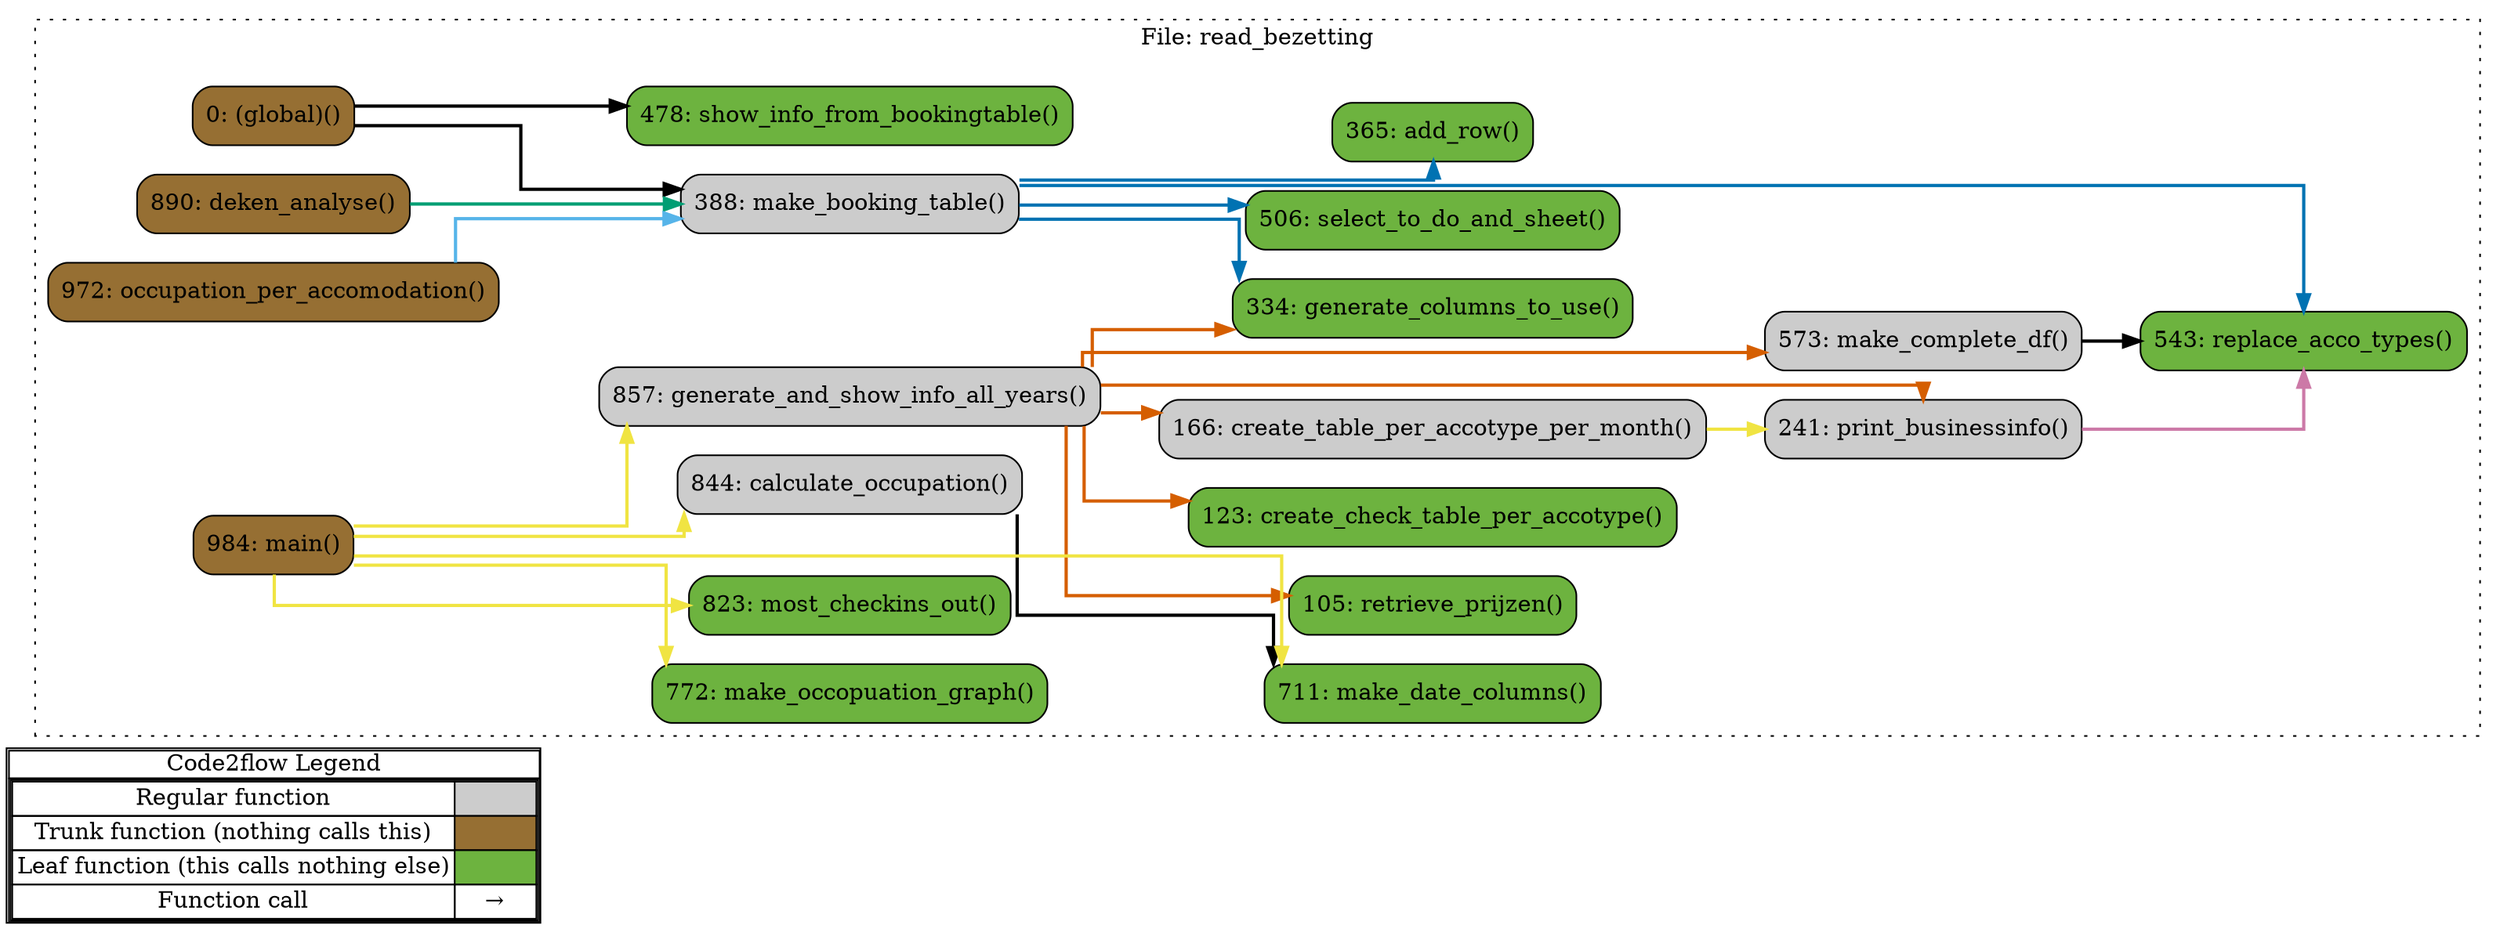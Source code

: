 digraph G {
concentrate=true;
splines="ortho";
rankdir="LR";
subgraph legend{
    rank = min;
    label = "legend";
    Legend [shape=none, margin=0, label = <
        <table cellspacing="0" cellpadding="0" border="1"><tr><td>Code2flow Legend</td></tr><tr><td>
        <table cellspacing="0">
        <tr><td>Regular function</td><td width="50px" bgcolor='#cccccc'></td></tr>
        <tr><td>Trunk function (nothing calls this)</td><td bgcolor='#966F33'></td></tr>
        <tr><td>Leaf function (this calls nothing else)</td><td bgcolor='#6db33f'></td></tr>
        <tr><td>Function call</td><td><font color='black'>&#8594;</font></td></tr>
        </table></td></tr></table>
        >];
}node_ed0d3ef0 [label="0: (global)()" name="read_bezetting::(global)" shape="rect" style="rounded,filled" fillcolor="#966F33" ];
node_6a85fe47 [label="365: add_row()" name="read_bezetting::add_row" shape="rect" style="rounded,filled" fillcolor="#6db33f" ];
node_f0013fe0 [label="844: calculate_occupation()" name="read_bezetting::calculate_occupation" shape="rect" style="rounded,filled" fillcolor="#cccccc" ];
node_18f6e5d1 [label="123: create_check_table_per_accotype()" name="read_bezetting::create_check_table_per_accotype" shape="rect" style="rounded,filled" fillcolor="#6db33f" ];
node_8247089c [label="166: create_table_per_accotype_per_month()" name="read_bezetting::create_table_per_accotype_per_month" shape="rect" style="rounded,filled" fillcolor="#cccccc" ];
node_10f390a3 [label="890: deken_analyse()" name="read_bezetting::deken_analyse" shape="rect" style="rounded,filled" fillcolor="#966F33" ];
node_58acc136 [label="857: generate_and_show_info_all_years()" name="read_bezetting::generate_and_show_info_all_years" shape="rect" style="rounded,filled" fillcolor="#cccccc" ];
node_c286f7d9 [label="334: generate_columns_to_use()" name="read_bezetting::generate_columns_to_use" shape="rect" style="rounded,filled" fillcolor="#6db33f" ];
node_7e764e84 [label="984: main()" name="read_bezetting::main" shape="rect" style="rounded,filled" fillcolor="#966F33" ];
node_f2814c85 [label="388: make_booking_table()" name="read_bezetting::make_booking_table" shape="rect" style="rounded,filled" fillcolor="#cccccc" ];
node_0e60d438 [label="573: make_complete_df()" name="read_bezetting::make_complete_df" shape="rect" style="rounded,filled" fillcolor="#cccccc" ];
node_3c618706 [label="711: make_date_columns()" name="read_bezetting::make_date_columns" shape="rect" style="rounded,filled" fillcolor="#6db33f" ];
node_565f4479 [label="772: make_occopuation_graph()" name="read_bezetting::make_occopuation_graph" shape="rect" style="rounded,filled" fillcolor="#6db33f" ];
node_621bc29a [label="823: most_checkins_out()" name="read_bezetting::most_checkins_out" shape="rect" style="rounded,filled" fillcolor="#6db33f" ];
node_802694b2 [label="972: occupation_per_accomodation()" name="read_bezetting::occupation_per_accomodation" shape="rect" style="rounded,filled" fillcolor="#966F33" ];
node_4f40c0bf [label="241: print_businessinfo()" name="read_bezetting::print_businessinfo" shape="rect" style="rounded,filled" fillcolor="#cccccc" ];
node_9134c7e3 [label="543: replace_acco_types()" name="read_bezetting::replace_acco_types" shape="rect" style="rounded,filled" fillcolor="#6db33f" ];
node_7c5de770 [label="105: retrieve_prijzen()" name="read_bezetting::retrieve_prijzen" shape="rect" style="rounded,filled" fillcolor="#6db33f" ];
node_dcca9ba9 [label="506: select_to_do_and_sheet()" name="read_bezetting::select_to_do_and_sheet" shape="rect" style="rounded,filled" fillcolor="#6db33f" ];
node_6488df40 [label="478: show_info_from_bookingtable()" name="read_bezetting::show_info_from_bookingtable" shape="rect" style="rounded,filled" fillcolor="#6db33f" ];
node_ed0d3ef0 -> node_f2814c85 [color="#000000" penwidth="2"];
node_ed0d3ef0 -> node_6488df40 [color="#000000" penwidth="2"];
node_f0013fe0 -> node_3c618706 [color="#000000" penwidth="2"];
node_8247089c -> node_4f40c0bf [color="#F0E442" penwidth="2"];
node_10f390a3 -> node_f2814c85 [color="#009E73" penwidth="2"];
node_58acc136 -> node_18f6e5d1 [color="#D55E00" penwidth="2"];
node_58acc136 -> node_8247089c [color="#D55E00" penwidth="2"];
node_58acc136 -> node_c286f7d9 [color="#D55E00" penwidth="2"];
node_58acc136 -> node_0e60d438 [color="#D55E00" penwidth="2"];
node_58acc136 -> node_4f40c0bf [color="#D55E00" penwidth="2"];
node_58acc136 -> node_7c5de770 [color="#D55E00" penwidth="2"];
node_7e764e84 -> node_f0013fe0 [color="#F0E442" penwidth="2"];
node_7e764e84 -> node_f0013fe0 [color="#F0E442" penwidth="2"];
node_7e764e84 -> node_58acc136 [color="#F0E442" penwidth="2"];
node_7e764e84 -> node_3c618706 [color="#F0E442" penwidth="2"];
node_7e764e84 -> node_565f4479 [color="#F0E442" penwidth="2"];
node_7e764e84 -> node_621bc29a [color="#F0E442" penwidth="2"];
node_f2814c85 -> node_6a85fe47 [color="#0072B2" penwidth="2"];
node_f2814c85 -> node_6a85fe47 [color="#0072B2" penwidth="2"];
node_f2814c85 -> node_6a85fe47 [color="#0072B2" penwidth="2"];
node_f2814c85 -> node_c286f7d9 [color="#0072B2" penwidth="2"];
node_f2814c85 -> node_9134c7e3 [color="#0072B2" penwidth="2"];
node_f2814c85 -> node_dcca9ba9 [color="#0072B2" penwidth="2"];
node_0e60d438 -> node_9134c7e3 [color="#000000" penwidth="2"];
node_802694b2 -> node_f2814c85 [color="#56B4E9" penwidth="2"];
node_4f40c0bf -> node_9134c7e3 [color="#CC79A7" penwidth="2"];
subgraph cluster_eed13bbe {
    node_7c5de770 node_18f6e5d1 node_8247089c node_4f40c0bf node_c286f7d9 node_6a85fe47 node_f2814c85 node_6488df40 node_dcca9ba9 node_9134c7e3 node_0e60d438 node_3c618706 node_565f4479 node_621bc29a node_f0013fe0 node_58acc136 node_10f390a3 node_802694b2 node_7e764e84 node_ed0d3ef0;
    label="File: read_bezetting";
    name="read_bezetting";
    style="filled";
    graph[style=dotted];
};
}
